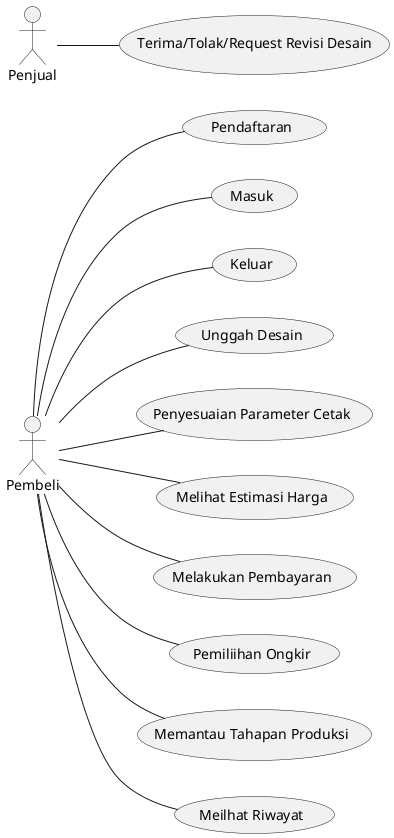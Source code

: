@startuml
left to right direction

actor Pembeli as buyer
actor Penjual as seller

(Pendaftaran) as signup
(Masuk) as signin
(Keluar) as signout
(Unggah Desain) as upload_design
(Penyesuaian Parameter Cetak) as set_print_parameters
(Melihat Estimasi Harga) as check_est_price
(Terima/Tolak/Request Revisi Desain) as acc_design
(Melakukan Pembayaran) as transact
(Pemiliihan Ongkir) as set_shipping
(Memantau Tahapan Produksi) as inspect_production
(Meilhat Riwayat) as check_history

buyer -- signup
buyer -- signin
buyer -- signout
buyer -- upload_design
buyer -- set_print_parameters
buyer -- check_est_price
seller -- acc_design
buyer -- set_shipping
buyer -- transact
buyer -- inspect_production
buyer -- check_history

@enduml
